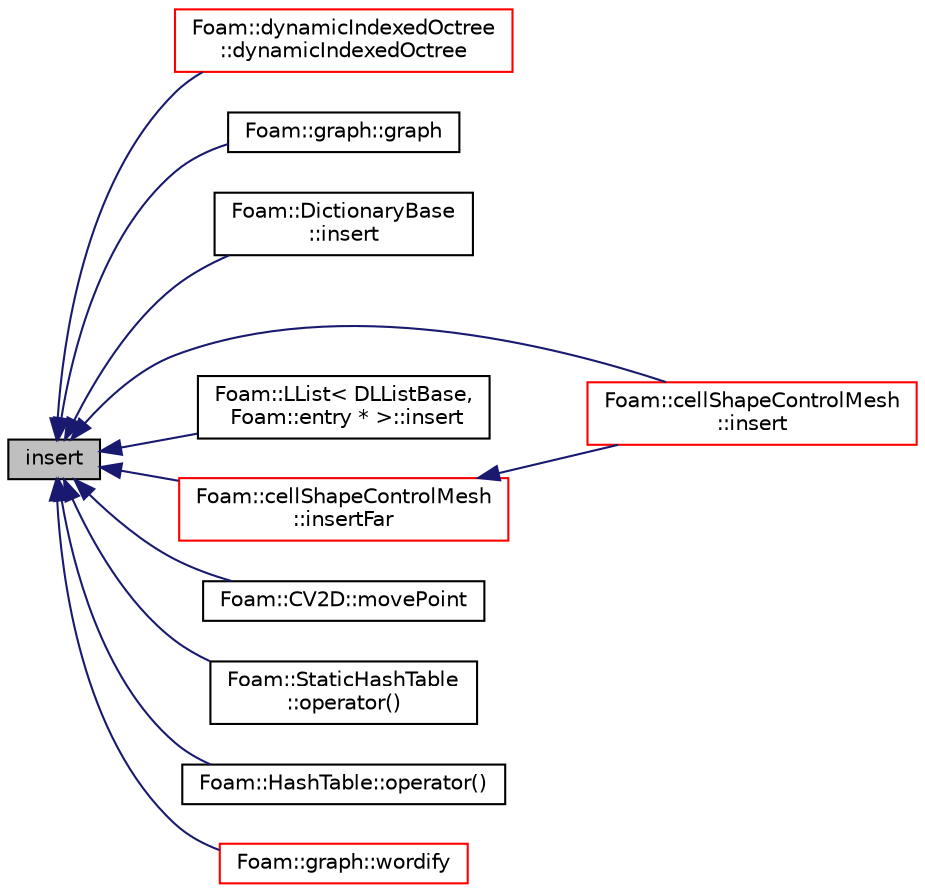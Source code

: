 digraph "insert"
{
  bgcolor="transparent";
  edge [fontname="Helvetica",fontsize="10",labelfontname="Helvetica",labelfontsize="10"];
  node [fontname="Helvetica",fontsize="10",shape=record];
  rankdir="LR";
  Node1 [label="insert",height=0.2,width=0.4,color="black", fillcolor="grey75", style="filled", fontcolor="black"];
  Node1 -> Node2 [dir="back",color="midnightblue",fontsize="10",style="solid",fontname="Helvetica"];
  Node2 [label="Foam::dynamicIndexedOctree\l::dynamicIndexedOctree",height=0.2,width=0.4,color="red",URL="$a00609.html#a5fd397ec2f55e4efd5f27230d6e67c1f",tooltip="Construct from shapes. "];
  Node1 -> Node3 [dir="back",color="midnightblue",fontsize="10",style="solid",fontname="Helvetica"];
  Node3 [label="Foam::graph::graph",height=0.2,width=0.4,color="black",URL="$a00958.html#ac74a3d343eeab2028955e603c91baea3",tooltip="Construct from title, labels and y data for 1 curve. "];
  Node1 -> Node4 [dir="back",color="midnightblue",fontsize="10",style="solid",fontname="Helvetica"];
  Node4 [label="Foam::DictionaryBase\l::insert",height=0.2,width=0.4,color="black",URL="$a00531.html#a0e0f520a27f4811362e1ed5489ed1d81",tooltip="Add at head of dictionary. "];
  Node1 -> Node5 [dir="back",color="midnightblue",fontsize="10",style="solid",fontname="Helvetica"];
  Node5 [label="Foam::cellShapeControlMesh\l::insert",height=0.2,width=0.4,color="red",URL="$a00228.html#a85f0696dfb70d101b69404027b5f19f0"];
  Node1 -> Node6 [dir="back",color="midnightblue",fontsize="10",style="solid",fontname="Helvetica"];
  Node6 [label="Foam::LList\< DLListBase,\l Foam::entry * \>::insert",height=0.2,width=0.4,color="black",URL="$a01398.html#a1e9eb396714acd3d518366423cc5b5f6",tooltip="Add at head of list. "];
  Node1 -> Node7 [dir="back",color="midnightblue",fontsize="10",style="solid",fontname="Helvetica"];
  Node7 [label="Foam::cellShapeControlMesh\l::insertFar",height=0.2,width=0.4,color="red",URL="$a00228.html#a6a8ae578ffac1c0883a939a5f7ef68b8"];
  Node7 -> Node5 [dir="back",color="midnightblue",fontsize="10",style="solid",fontname="Helvetica"];
  Node1 -> Node8 [dir="back",color="midnightblue",fontsize="10",style="solid",fontname="Helvetica"];
  Node8 [label="Foam::CV2D::movePoint",height=0.2,width=0.4,color="black",URL="$a00459.html#a19494c196bd2de2da21a6a5b4734bb78"];
  Node1 -> Node9 [dir="back",color="midnightblue",fontsize="10",style="solid",fontname="Helvetica"];
  Node9 [label="Foam::StaticHashTable\l::operator()",height=0.2,width=0.4,color="black",URL="$a02513.html#abcfbff171ffd5541461f311691f57a54",tooltip="Find and return an hashed entry, create it null if not present. "];
  Node1 -> Node10 [dir="back",color="midnightblue",fontsize="10",style="solid",fontname="Helvetica"];
  Node10 [label="Foam::HashTable::operator()",height=0.2,width=0.4,color="black",URL="$a00997.html#abcfbff171ffd5541461f311691f57a54",tooltip="Find and return a hashedEntry, create it null if not present. "];
  Node1 -> Node11 [dir="back",color="midnightblue",fontsize="10",style="solid",fontname="Helvetica"];
  Node11 [label="Foam::graph::wordify",height=0.2,width=0.4,color="red",URL="$a00958.html#abeed2c3341354e19b8bcf63c35e6b5b5",tooltip="Helper function to convert string name into appropriate word. "];
}
